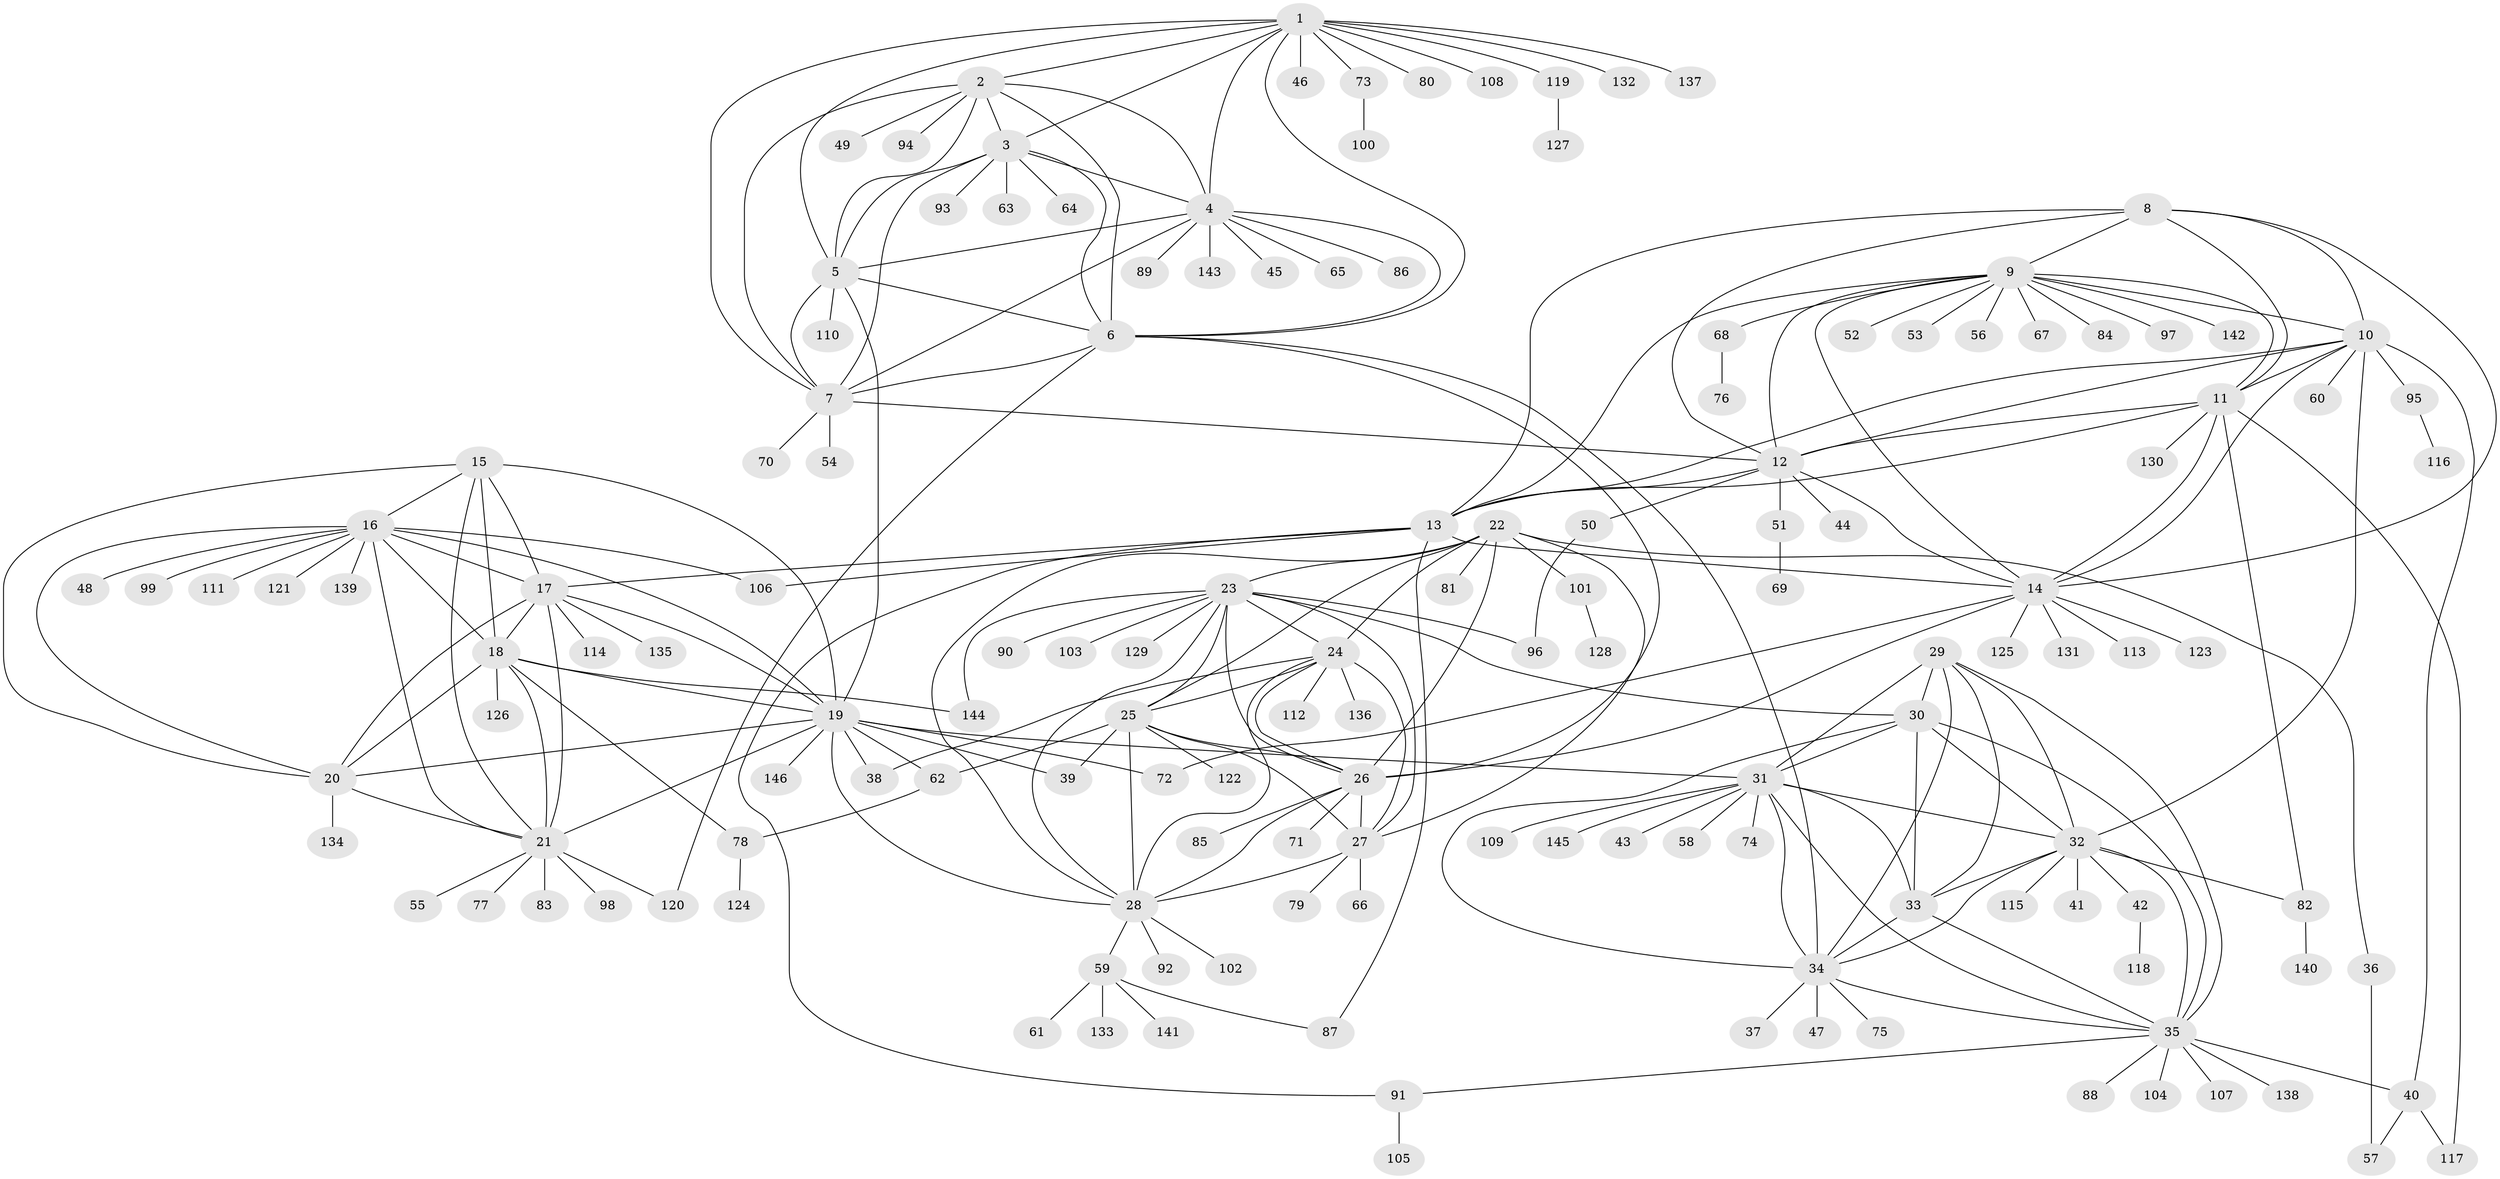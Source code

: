 // Generated by graph-tools (version 1.1) at 2025/11/02/27/25 16:11:33]
// undirected, 146 vertices, 241 edges
graph export_dot {
graph [start="1"]
  node [color=gray90,style=filled];
  1;
  2;
  3;
  4;
  5;
  6;
  7;
  8;
  9;
  10;
  11;
  12;
  13;
  14;
  15;
  16;
  17;
  18;
  19;
  20;
  21;
  22;
  23;
  24;
  25;
  26;
  27;
  28;
  29;
  30;
  31;
  32;
  33;
  34;
  35;
  36;
  37;
  38;
  39;
  40;
  41;
  42;
  43;
  44;
  45;
  46;
  47;
  48;
  49;
  50;
  51;
  52;
  53;
  54;
  55;
  56;
  57;
  58;
  59;
  60;
  61;
  62;
  63;
  64;
  65;
  66;
  67;
  68;
  69;
  70;
  71;
  72;
  73;
  74;
  75;
  76;
  77;
  78;
  79;
  80;
  81;
  82;
  83;
  84;
  85;
  86;
  87;
  88;
  89;
  90;
  91;
  92;
  93;
  94;
  95;
  96;
  97;
  98;
  99;
  100;
  101;
  102;
  103;
  104;
  105;
  106;
  107;
  108;
  109;
  110;
  111;
  112;
  113;
  114;
  115;
  116;
  117;
  118;
  119;
  120;
  121;
  122;
  123;
  124;
  125;
  126;
  127;
  128;
  129;
  130;
  131;
  132;
  133;
  134;
  135;
  136;
  137;
  138;
  139;
  140;
  141;
  142;
  143;
  144;
  145;
  146;
  1 -- 2;
  1 -- 3;
  1 -- 4;
  1 -- 5;
  1 -- 6;
  1 -- 7;
  1 -- 46;
  1 -- 73;
  1 -- 80;
  1 -- 108;
  1 -- 119;
  1 -- 132;
  1 -- 137;
  2 -- 3;
  2 -- 4;
  2 -- 5;
  2 -- 6;
  2 -- 7;
  2 -- 49;
  2 -- 94;
  3 -- 4;
  3 -- 5;
  3 -- 6;
  3 -- 7;
  3 -- 63;
  3 -- 64;
  3 -- 93;
  4 -- 5;
  4 -- 6;
  4 -- 7;
  4 -- 45;
  4 -- 65;
  4 -- 86;
  4 -- 89;
  4 -- 143;
  5 -- 6;
  5 -- 7;
  5 -- 19;
  5 -- 110;
  6 -- 7;
  6 -- 26;
  6 -- 34;
  6 -- 120;
  7 -- 12;
  7 -- 54;
  7 -- 70;
  8 -- 9;
  8 -- 10;
  8 -- 11;
  8 -- 12;
  8 -- 13;
  8 -- 14;
  9 -- 10;
  9 -- 11;
  9 -- 12;
  9 -- 13;
  9 -- 14;
  9 -- 52;
  9 -- 53;
  9 -- 56;
  9 -- 67;
  9 -- 68;
  9 -- 84;
  9 -- 97;
  9 -- 142;
  10 -- 11;
  10 -- 12;
  10 -- 13;
  10 -- 14;
  10 -- 32;
  10 -- 40;
  10 -- 60;
  10 -- 95;
  11 -- 12;
  11 -- 13;
  11 -- 14;
  11 -- 82;
  11 -- 117;
  11 -- 130;
  12 -- 13;
  12 -- 14;
  12 -- 44;
  12 -- 50;
  12 -- 51;
  13 -- 14;
  13 -- 17;
  13 -- 87;
  13 -- 91;
  13 -- 106;
  14 -- 26;
  14 -- 72;
  14 -- 113;
  14 -- 123;
  14 -- 125;
  14 -- 131;
  15 -- 16;
  15 -- 17;
  15 -- 18;
  15 -- 19;
  15 -- 20;
  15 -- 21;
  16 -- 17;
  16 -- 18;
  16 -- 19;
  16 -- 20;
  16 -- 21;
  16 -- 48;
  16 -- 99;
  16 -- 106;
  16 -- 111;
  16 -- 121;
  16 -- 139;
  17 -- 18;
  17 -- 19;
  17 -- 20;
  17 -- 21;
  17 -- 114;
  17 -- 135;
  18 -- 19;
  18 -- 20;
  18 -- 21;
  18 -- 78;
  18 -- 126;
  18 -- 144;
  19 -- 20;
  19 -- 21;
  19 -- 28;
  19 -- 31;
  19 -- 38;
  19 -- 39;
  19 -- 62;
  19 -- 72;
  19 -- 146;
  20 -- 21;
  20 -- 134;
  21 -- 55;
  21 -- 77;
  21 -- 83;
  21 -- 98;
  21 -- 120;
  22 -- 23;
  22 -- 24;
  22 -- 25;
  22 -- 26;
  22 -- 27;
  22 -- 28;
  22 -- 36;
  22 -- 81;
  22 -- 101;
  23 -- 24;
  23 -- 25;
  23 -- 26;
  23 -- 27;
  23 -- 28;
  23 -- 30;
  23 -- 90;
  23 -- 96;
  23 -- 103;
  23 -- 129;
  23 -- 144;
  24 -- 25;
  24 -- 26;
  24 -- 27;
  24 -- 28;
  24 -- 38;
  24 -- 112;
  24 -- 136;
  25 -- 26;
  25 -- 27;
  25 -- 28;
  25 -- 39;
  25 -- 62;
  25 -- 122;
  26 -- 27;
  26 -- 28;
  26 -- 71;
  26 -- 85;
  27 -- 28;
  27 -- 66;
  27 -- 79;
  28 -- 59;
  28 -- 92;
  28 -- 102;
  29 -- 30;
  29 -- 31;
  29 -- 32;
  29 -- 33;
  29 -- 34;
  29 -- 35;
  30 -- 31;
  30 -- 32;
  30 -- 33;
  30 -- 34;
  30 -- 35;
  31 -- 32;
  31 -- 33;
  31 -- 34;
  31 -- 35;
  31 -- 43;
  31 -- 58;
  31 -- 74;
  31 -- 109;
  31 -- 145;
  32 -- 33;
  32 -- 34;
  32 -- 35;
  32 -- 41;
  32 -- 42;
  32 -- 82;
  32 -- 115;
  33 -- 34;
  33 -- 35;
  34 -- 35;
  34 -- 37;
  34 -- 47;
  34 -- 75;
  35 -- 40;
  35 -- 88;
  35 -- 91;
  35 -- 104;
  35 -- 107;
  35 -- 138;
  36 -- 57;
  40 -- 57;
  40 -- 117;
  42 -- 118;
  50 -- 96;
  51 -- 69;
  59 -- 61;
  59 -- 87;
  59 -- 133;
  59 -- 141;
  62 -- 78;
  68 -- 76;
  73 -- 100;
  78 -- 124;
  82 -- 140;
  91 -- 105;
  95 -- 116;
  101 -- 128;
  119 -- 127;
}
